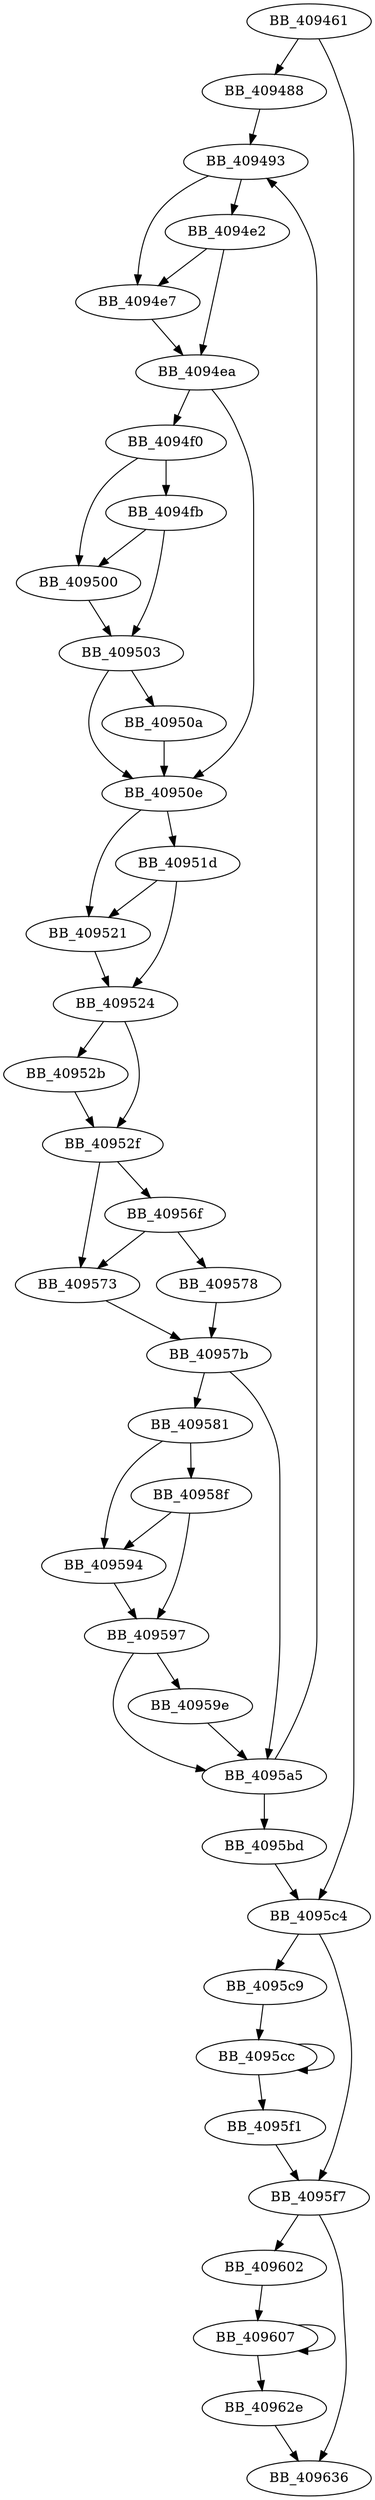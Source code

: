 DiGraph ___mtold12{
BB_409461->BB_409488
BB_409461->BB_4095c4
BB_409488->BB_409493
BB_409493->BB_4094e2
BB_409493->BB_4094e7
BB_4094e2->BB_4094e7
BB_4094e2->BB_4094ea
BB_4094e7->BB_4094ea
BB_4094ea->BB_4094f0
BB_4094ea->BB_40950e
BB_4094f0->BB_4094fb
BB_4094f0->BB_409500
BB_4094fb->BB_409500
BB_4094fb->BB_409503
BB_409500->BB_409503
BB_409503->BB_40950a
BB_409503->BB_40950e
BB_40950a->BB_40950e
BB_40950e->BB_40951d
BB_40950e->BB_409521
BB_40951d->BB_409521
BB_40951d->BB_409524
BB_409521->BB_409524
BB_409524->BB_40952b
BB_409524->BB_40952f
BB_40952b->BB_40952f
BB_40952f->BB_40956f
BB_40952f->BB_409573
BB_40956f->BB_409573
BB_40956f->BB_409578
BB_409573->BB_40957b
BB_409578->BB_40957b
BB_40957b->BB_409581
BB_40957b->BB_4095a5
BB_409581->BB_40958f
BB_409581->BB_409594
BB_40958f->BB_409594
BB_40958f->BB_409597
BB_409594->BB_409597
BB_409597->BB_40959e
BB_409597->BB_4095a5
BB_40959e->BB_4095a5
BB_4095a5->BB_409493
BB_4095a5->BB_4095bd
BB_4095bd->BB_4095c4
BB_4095c4->BB_4095c9
BB_4095c4->BB_4095f7
BB_4095c9->BB_4095cc
BB_4095cc->BB_4095cc
BB_4095cc->BB_4095f1
BB_4095f1->BB_4095f7
BB_4095f7->BB_409602
BB_4095f7->BB_409636
BB_409602->BB_409607
BB_409607->BB_409607
BB_409607->BB_40962e
BB_40962e->BB_409636
}
